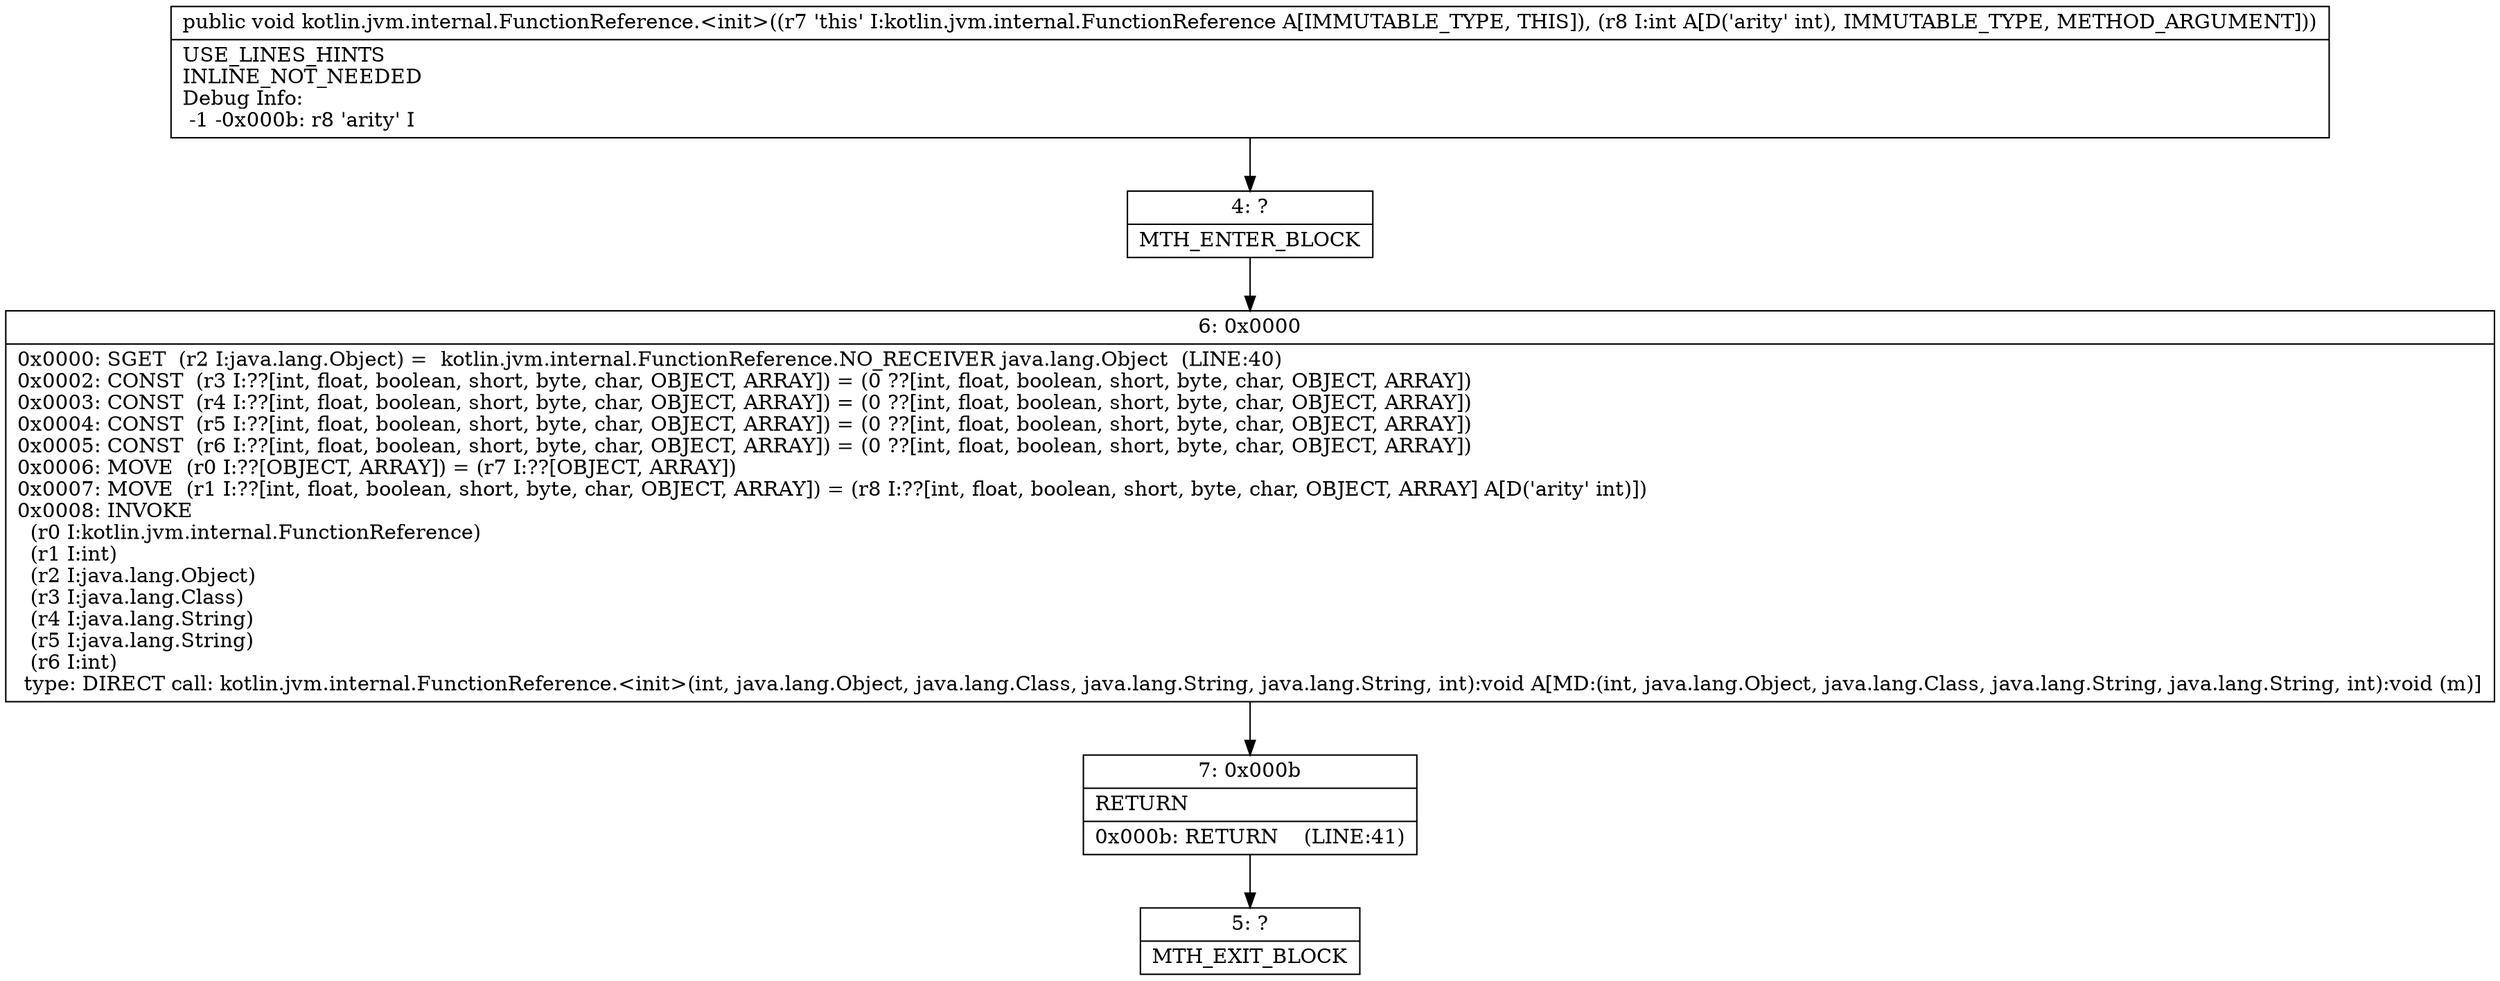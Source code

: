 digraph "CFG forkotlin.jvm.internal.FunctionReference.\<init\>(I)V" {
Node_4 [shape=record,label="{4\:\ ?|MTH_ENTER_BLOCK\l}"];
Node_6 [shape=record,label="{6\:\ 0x0000|0x0000: SGET  (r2 I:java.lang.Object) =  kotlin.jvm.internal.FunctionReference.NO_RECEIVER java.lang.Object  (LINE:40)\l0x0002: CONST  (r3 I:??[int, float, boolean, short, byte, char, OBJECT, ARRAY]) = (0 ??[int, float, boolean, short, byte, char, OBJECT, ARRAY]) \l0x0003: CONST  (r4 I:??[int, float, boolean, short, byte, char, OBJECT, ARRAY]) = (0 ??[int, float, boolean, short, byte, char, OBJECT, ARRAY]) \l0x0004: CONST  (r5 I:??[int, float, boolean, short, byte, char, OBJECT, ARRAY]) = (0 ??[int, float, boolean, short, byte, char, OBJECT, ARRAY]) \l0x0005: CONST  (r6 I:??[int, float, boolean, short, byte, char, OBJECT, ARRAY]) = (0 ??[int, float, boolean, short, byte, char, OBJECT, ARRAY]) \l0x0006: MOVE  (r0 I:??[OBJECT, ARRAY]) = (r7 I:??[OBJECT, ARRAY]) \l0x0007: MOVE  (r1 I:??[int, float, boolean, short, byte, char, OBJECT, ARRAY]) = (r8 I:??[int, float, boolean, short, byte, char, OBJECT, ARRAY] A[D('arity' int)]) \l0x0008: INVOKE  \l  (r0 I:kotlin.jvm.internal.FunctionReference)\l  (r1 I:int)\l  (r2 I:java.lang.Object)\l  (r3 I:java.lang.Class)\l  (r4 I:java.lang.String)\l  (r5 I:java.lang.String)\l  (r6 I:int)\l type: DIRECT call: kotlin.jvm.internal.FunctionReference.\<init\>(int, java.lang.Object, java.lang.Class, java.lang.String, java.lang.String, int):void A[MD:(int, java.lang.Object, java.lang.Class, java.lang.String, java.lang.String, int):void (m)]\l}"];
Node_7 [shape=record,label="{7\:\ 0x000b|RETURN\l|0x000b: RETURN    (LINE:41)\l}"];
Node_5 [shape=record,label="{5\:\ ?|MTH_EXIT_BLOCK\l}"];
MethodNode[shape=record,label="{public void kotlin.jvm.internal.FunctionReference.\<init\>((r7 'this' I:kotlin.jvm.internal.FunctionReference A[IMMUTABLE_TYPE, THIS]), (r8 I:int A[D('arity' int), IMMUTABLE_TYPE, METHOD_ARGUMENT]))  | USE_LINES_HINTS\lINLINE_NOT_NEEDED\lDebug Info:\l  \-1 \-0x000b: r8 'arity' I\l}"];
MethodNode -> Node_4;Node_4 -> Node_6;
Node_6 -> Node_7;
Node_7 -> Node_5;
}


